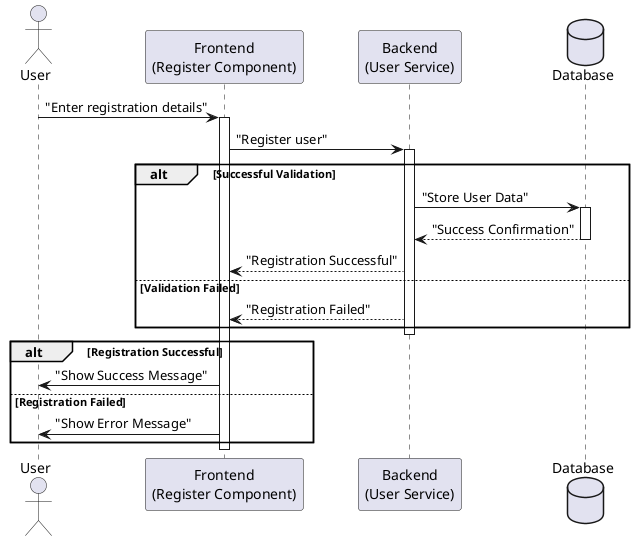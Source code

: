 @startuml
actor User

participant "Frontend\n(Register Component)" as Frontend
participant "Backend\n(User Service)" as Backend
database "Database" as Database

User -> Frontend: "Enter registration details"
activate Frontend

Frontend -> Backend: "Register user"
activate Backend

alt Successful Validation
    Backend -> Database: "Store User Data"
    activate Database
    Database --> Backend: "Success Confirmation"
    deactivate Database

    Backend --> Frontend: "Registration Successful"
else Validation Failed
    Backend --> Frontend: "Registration Failed"
end
deactivate Backend

alt Registration Successful
    Frontend -> User: "Show Success Message"
else Registration Failed
    Frontend -> User: "Show Error Message"
end
deactivate Frontend
@enduml
